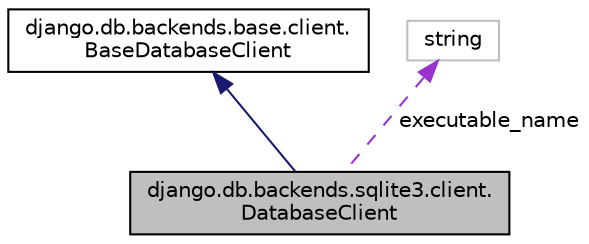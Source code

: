 digraph "django.db.backends.sqlite3.client.DatabaseClient"
{
 // LATEX_PDF_SIZE
  edge [fontname="Helvetica",fontsize="10",labelfontname="Helvetica",labelfontsize="10"];
  node [fontname="Helvetica",fontsize="10",shape=record];
  Node1 [label="django.db.backends.sqlite3.client.\lDatabaseClient",height=0.2,width=0.4,color="black", fillcolor="grey75", style="filled", fontcolor="black",tooltip=" "];
  Node2 -> Node1 [dir="back",color="midnightblue",fontsize="10",style="solid"];
  Node2 [label="django.db.backends.base.client.\lBaseDatabaseClient",height=0.2,width=0.4,color="black", fillcolor="white", style="filled",URL="$classdjango_1_1db_1_1backends_1_1base_1_1client_1_1_base_database_client.html",tooltip=" "];
  Node3 -> Node1 [dir="back",color="darkorchid3",fontsize="10",style="dashed",label=" executable_name" ];
  Node3 [label="string",height=0.2,width=0.4,color="grey75", fillcolor="white", style="filled",tooltip=" "];
}
